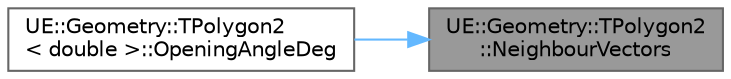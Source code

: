 digraph "UE::Geometry::TPolygon2::NeighbourVectors"
{
 // INTERACTIVE_SVG=YES
 // LATEX_PDF_SIZE
  bgcolor="transparent";
  edge [fontname=Helvetica,fontsize=10,labelfontname=Helvetica,labelfontsize=10];
  node [fontname=Helvetica,fontsize=10,shape=box,height=0.2,width=0.4];
  rankdir="RL";
  Node1 [id="Node000001",label="UE::Geometry::TPolygon2\l::NeighbourVectors",height=0.2,width=0.4,color="gray40", fillcolor="grey60", style="filled", fontcolor="black",tooltip="Get the vectors from a given vertex to the previous and next Vertices, optionally normalized."];
  Node1 -> Node2 [id="edge1_Node000001_Node000002",dir="back",color="steelblue1",style="solid",tooltip=" "];
  Node2 [id="Node000002",label="UE::Geometry::TPolygon2\l\< double \>::OpeningAngleDeg",height=0.2,width=0.4,color="grey40", fillcolor="white", style="filled",URL="$d0/df8/classUE_1_1Geometry_1_1TPolygon2.html#ae7bc32f9f540b4f4fa7b144a71ba8251",tooltip=" "];
}
